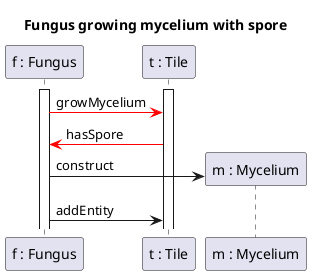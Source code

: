 @startuml Fungus growth with spore

title Fungus growing mycelium with spore

participant "f : Fungus" as F
participant "t : Tile" as T
participant "m : Mycelium" as M

activate F
activate T


F-[#red]>T : growMycelium
T -[#red]> F : hasSpore
F -> M ** : construct
F -> T : addEntity



@enduml